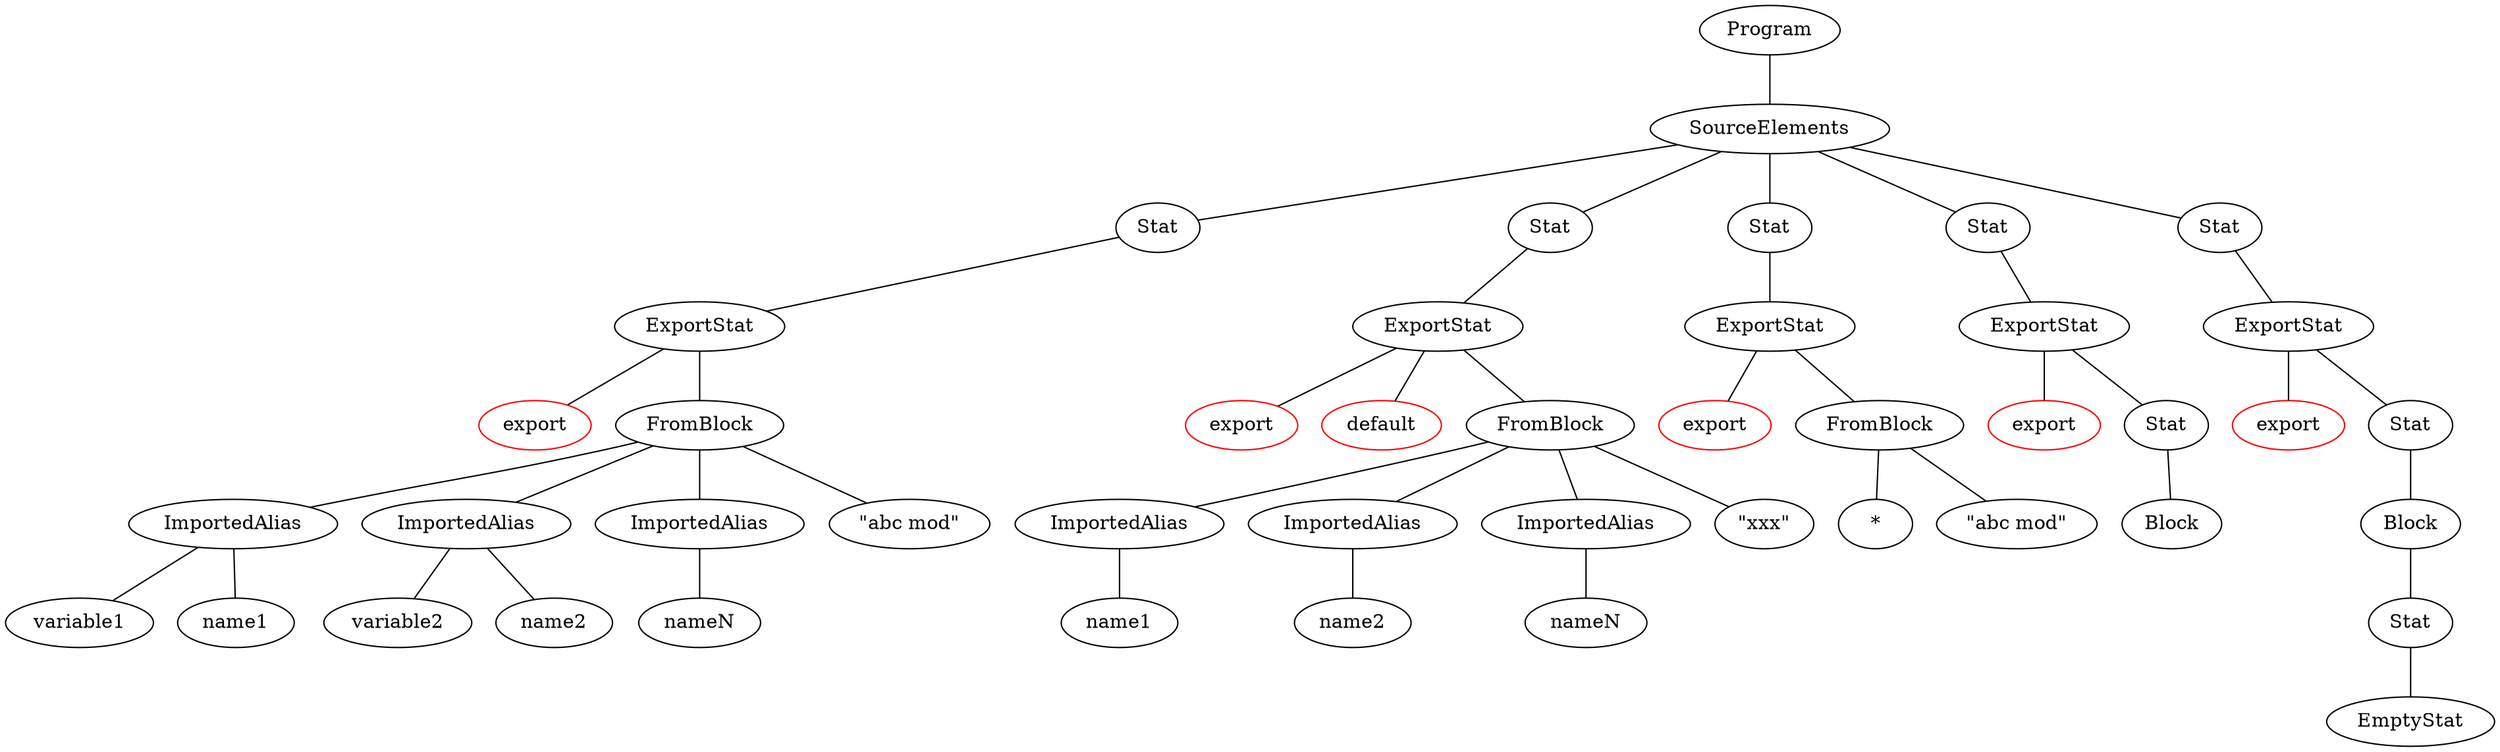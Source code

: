 graph vis {
	node138[label="Program"]
	node138 -- node137
	node137[label="SourceElements"]
	node137 -- node106
	node106[label="Stat"]
	node106 -- node105
	node105[label="ExportStat"]
	node105 -- node94
	node94[label="export", color=red]
	node105 -- node104
	node104[label="FromBlock"]
	node104 -- node97
	node97[label="ImportedAlias"]
	node97 -- node96
	node96[label="variable1"]
	node97 -- node95
	node95[label="name1"]
	node104 -- node100
	node100[label="ImportedAlias"]
	node100 -- node99
	node99[label="variable2"]
	node100 -- node98
	node98[label="name2"]
	node104 -- node102
	node102[label="ImportedAlias"]
	node102 -- node101
	node101[label="nameN"]
	node104 -- node103
	node103[label="\"abc mod\""]
	node137 -- node118
	node118[label="Stat"]
	node118 -- node117
	node117[label="ExportStat"]
	node117 -- node107
	node107[label="export", color=red]
	node117 -- node108
	node108[label="default", color=red]
	node117 -- node116
	node116[label="FromBlock"]
	node116 -- node110
	node110[label="ImportedAlias"]
	node110 -- node109
	node109[label="name1"]
	node116 -- node112
	node112[label="ImportedAlias"]
	node112 -- node111
	node111[label="name2"]
	node116 -- node114
	node114[label="ImportedAlias"]
	node114 -- node113
	node113[label="nameN"]
	node116 -- node115
	node115[label="\"xxx\""]
	node137 -- node124
	node124[label="Stat"]
	node124 -- node123
	node123[label="ExportStat"]
	node123 -- node119
	node119[label="export", color=red]
	node123 -- node122
	node122[label="FromBlock"]
	node122 -- node120
	node120[label="*"]
	node122 -- node121
	node121[label="\"abc mod\""]
	node137 -- node129
	node129[label="Stat"]
	node129 -- node128
	node128[label="ExportStat"]
	node128 -- node125
	node125[label="export", color=red]
	node128 -- node127
	node127[label="Stat"]
	node127 -- node126
	node126[label="Block"]
	node137 -- node136
	node136[label="Stat"]
	node136 -- node135
	node135[label="ExportStat"]
	node135 -- node130
	node130[label="export", color=red]
	node135 -- node134
	node134[label="Stat"]
	node134 -- node133
	node133[label="Block"]
	node133 -- node132
	node132[label="Stat"]
	node132 -- node131
	node131[label="EmptyStat"]
}

